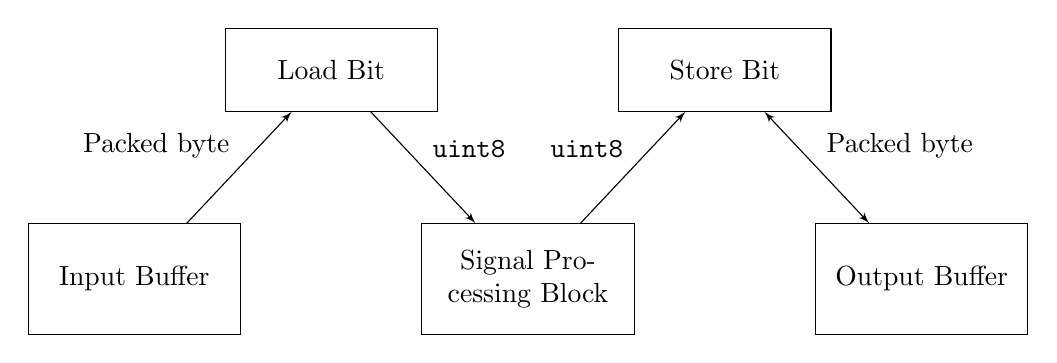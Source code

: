 \begin{tikzpicture}[auto, node distance=3.5cm,>=latex']
  \tikzstyle{inner} = [draw, fill=none, rectangle, 
  minimum height=4em, minimum width=7em, node distance=5cm, text width=7em, align=center]
  \tikzstyle{outer} = [draw, fill=none, rectangle, 
  minimum height=3em, minimum width=5em, node distance=5cm, text width=7em, align=center]
  \tikzstyle{cord} = [coordinate]
  \node[inner,name=input] {Input Buffer};
  \node[inner,right of=input] (spu) {Signal Processing Block};
  \node[inner,right of=spu] (output) {Output Buffer};
  \node at ($(input)!0.5!(spu)$,1) (dum) {};
  \node[outer,above=2cm of dum] (load) {Load Bit};
  \node at ($(spu)!0.5!(output)$,1) (dum2) {};
  \node[outer,above=2cm of dum2] (store) {Store Bit};
  \draw[->] (input) -- node[] {Packed byte} (load);
  \draw[->] (load) -- node[] {\texttt{uint8}} (spu);
  \draw[->] (spu) -- node[] {\texttt{uint8}} (store);
  \draw[<->] (store) -- node[] {Packed byte} (output);
\end{tikzpicture}